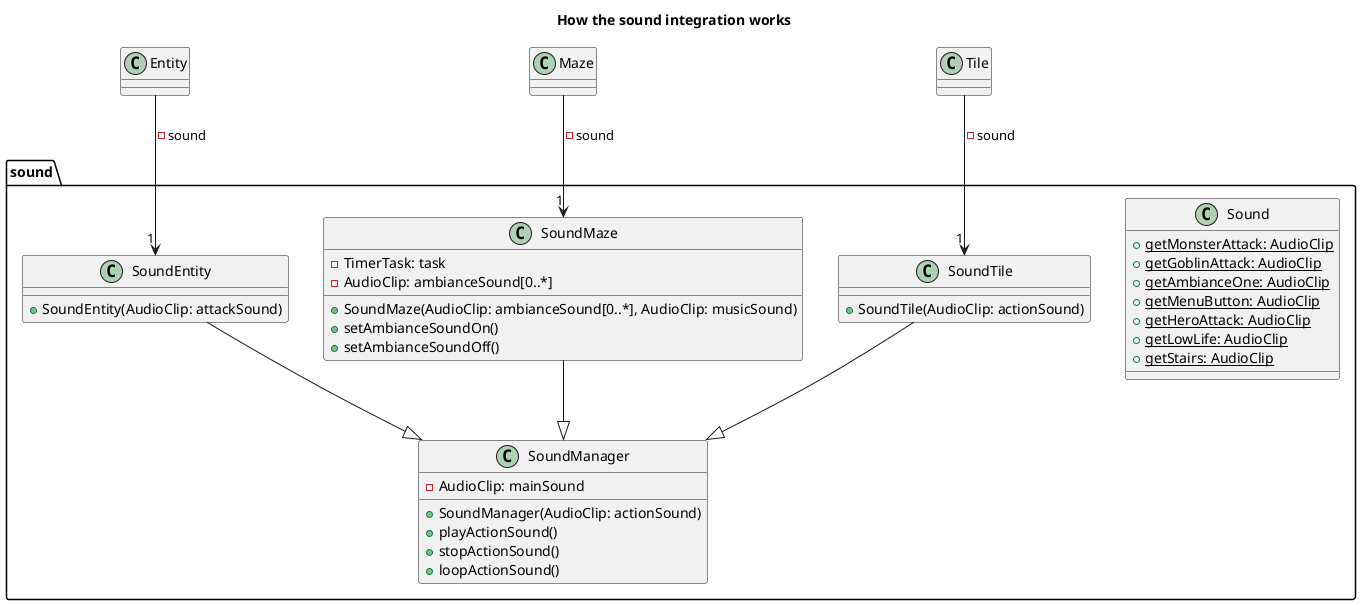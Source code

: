 @startuml

title How the sound integration works

package sound{

    class Sound{
        + {static} getMonsterAttack: AudioClip
        + {static} getGoblinAttack: AudioClip
        + {static} getAmbianceOne: AudioClip
        + {static} getMenuButton: AudioClip
        + {static} getHeroAttack: AudioClip
        + {static} getLowLife: AudioClip
        + {static} getStairs: AudioClip
    }

    class SoundEntity{
        + SoundEntity(AudioClip: attackSound)
    }


    class SoundTile{
        + SoundTile(AudioClip: actionSound)
    }

    class SoundMaze{
        - TimerTask: task
        - AudioClip: ambianceSound[0..*]

        + SoundMaze(AudioClip: ambianceSound[0..*], AudioClip: musicSound)
        + setAmbianceSoundOn()
        + setAmbianceSoundOff()
    }

    class SoundManager{
        - AudioClip: mainSound

        + SoundManager(AudioClip: actionSound)
        + playActionSound()
        + stopActionSound()
        + loopActionSound()
    }
}


class Entity{

}

class Maze{

}

class Tile{

}

Entity --> "1" SoundEntity: -sound
Tile --> "1" SoundTile: -sound
Maze --> "1" SoundMaze: -sound

SoundEntity --|> SoundManager
SoundMaze --|> SoundManager
SoundTile --|> SoundManager

@enduml